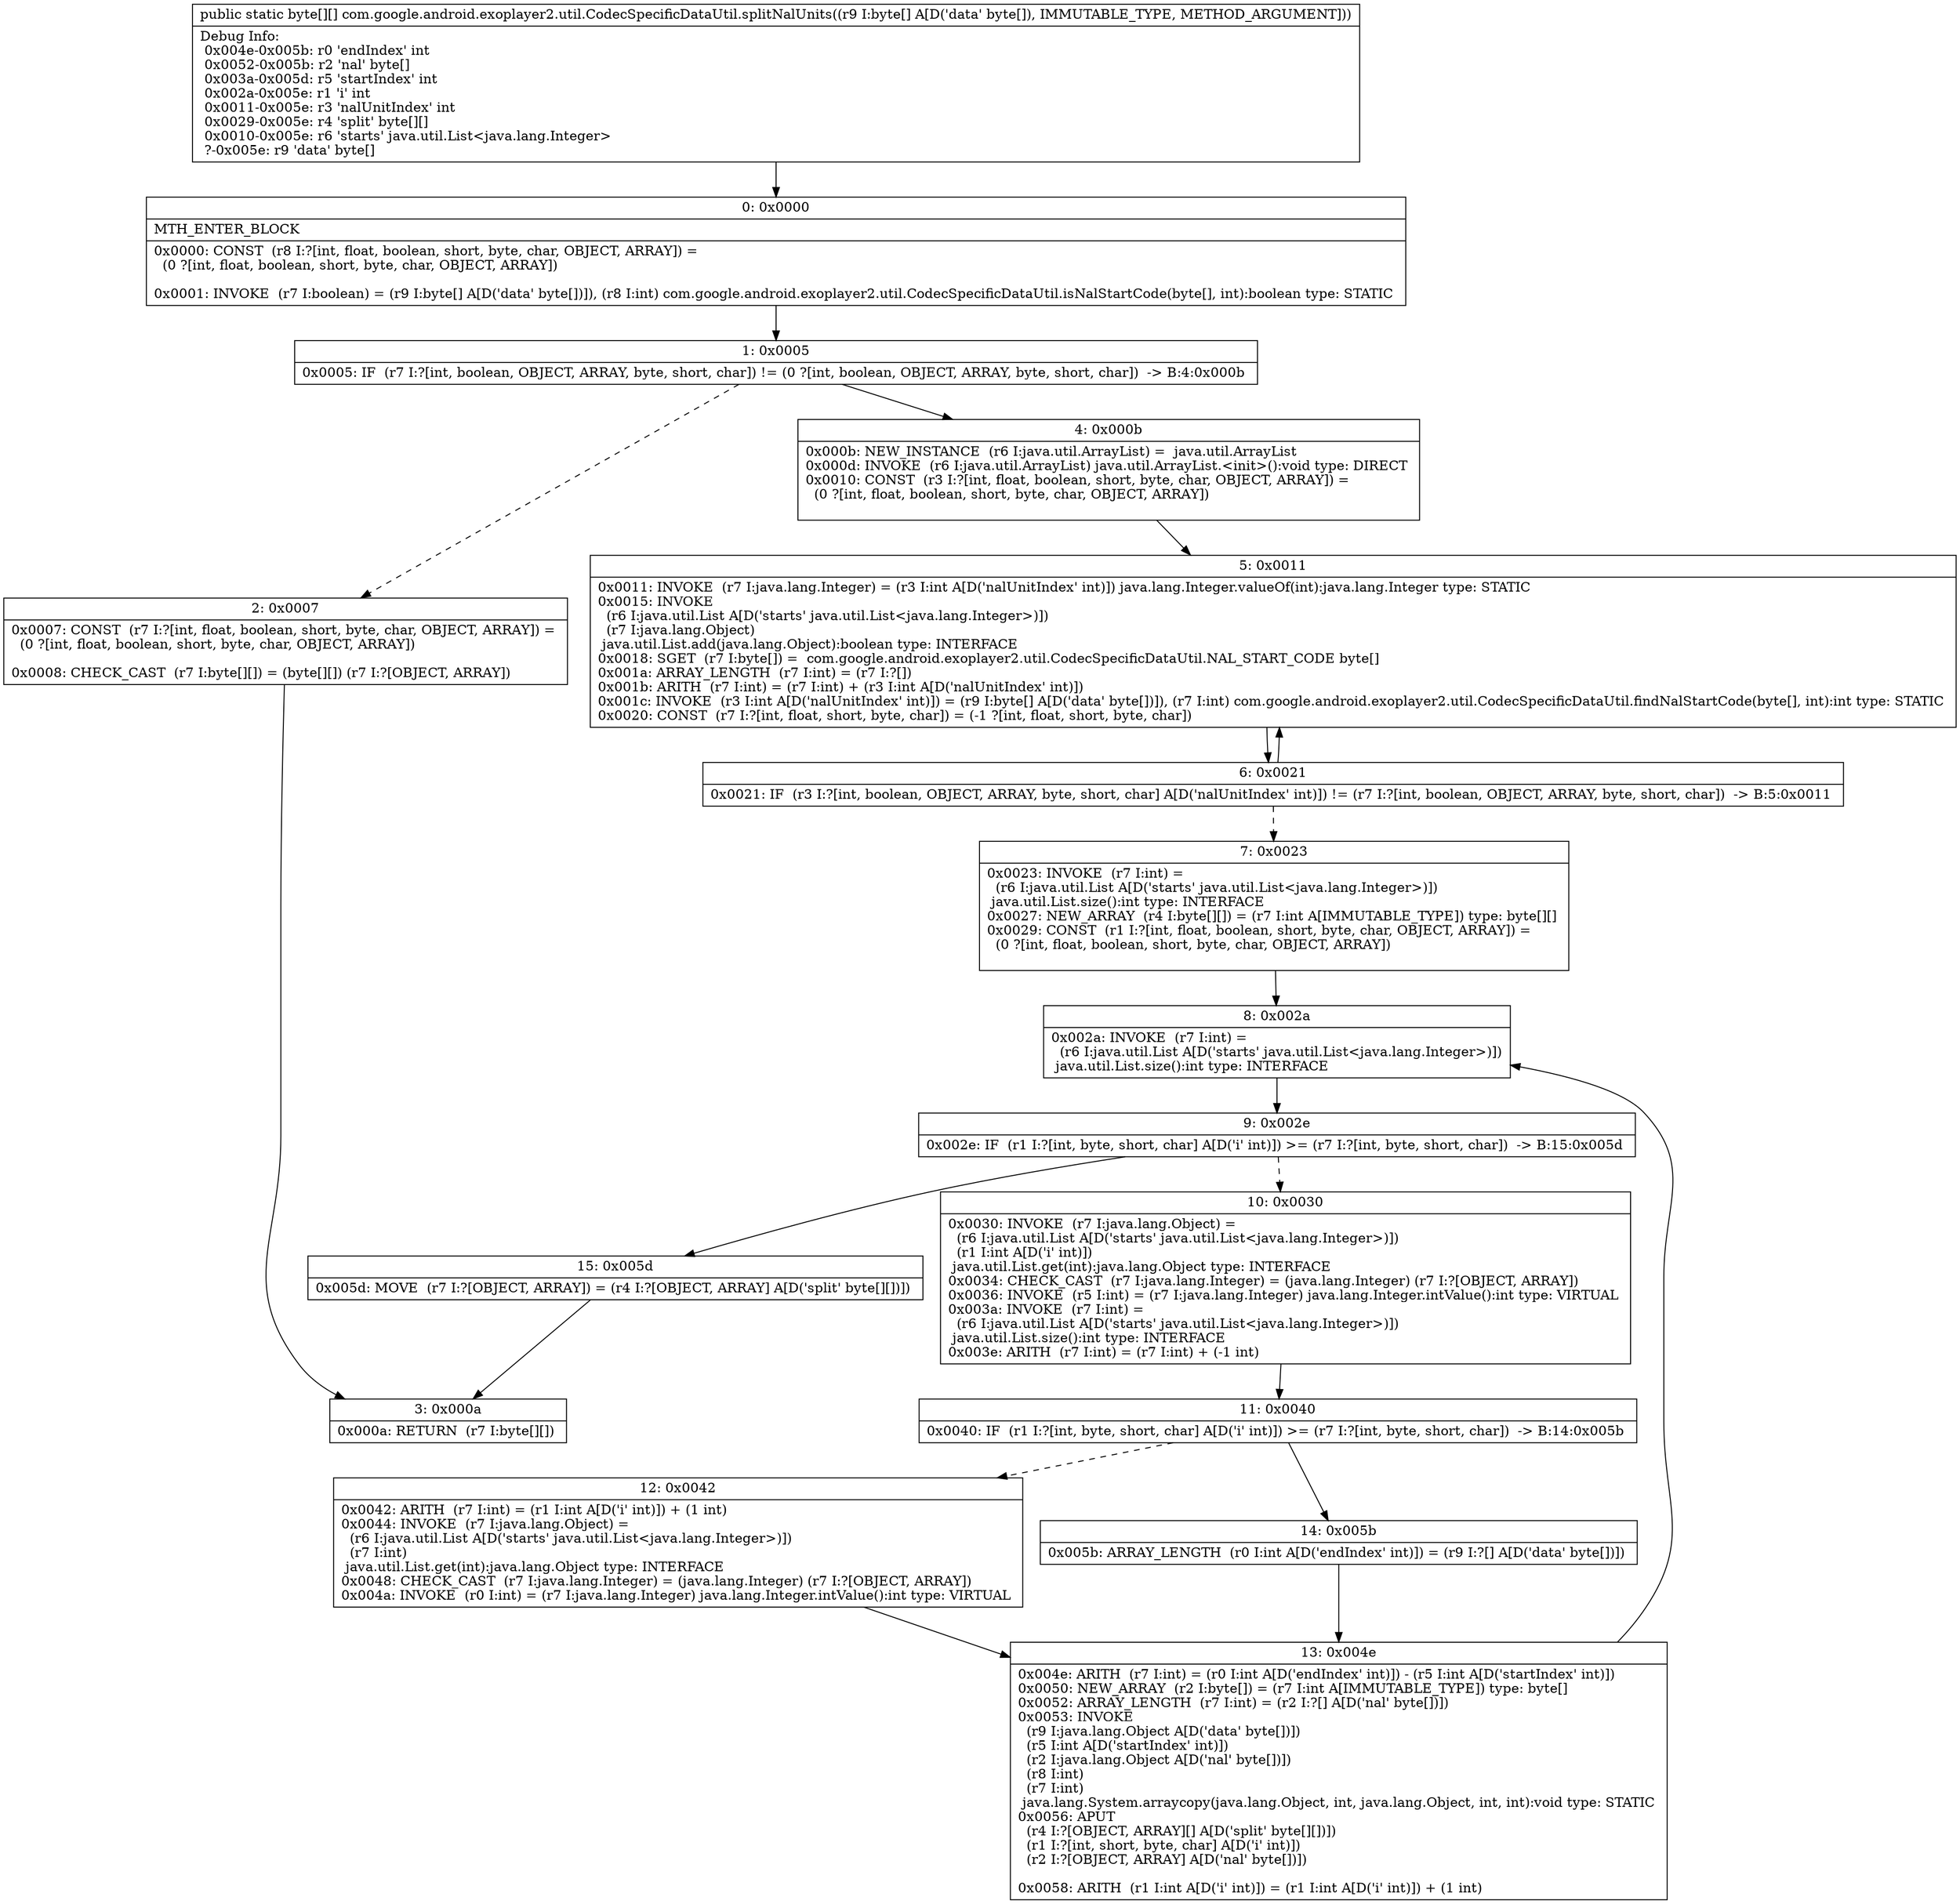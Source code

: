 digraph "CFG forcom.google.android.exoplayer2.util.CodecSpecificDataUtil.splitNalUnits([B)[[B" {
Node_0 [shape=record,label="{0\:\ 0x0000|MTH_ENTER_BLOCK\l|0x0000: CONST  (r8 I:?[int, float, boolean, short, byte, char, OBJECT, ARRAY]) = \l  (0 ?[int, float, boolean, short, byte, char, OBJECT, ARRAY])\l \l0x0001: INVOKE  (r7 I:boolean) = (r9 I:byte[] A[D('data' byte[])]), (r8 I:int) com.google.android.exoplayer2.util.CodecSpecificDataUtil.isNalStartCode(byte[], int):boolean type: STATIC \l}"];
Node_1 [shape=record,label="{1\:\ 0x0005|0x0005: IF  (r7 I:?[int, boolean, OBJECT, ARRAY, byte, short, char]) != (0 ?[int, boolean, OBJECT, ARRAY, byte, short, char])  \-\> B:4:0x000b \l}"];
Node_2 [shape=record,label="{2\:\ 0x0007|0x0007: CONST  (r7 I:?[int, float, boolean, short, byte, char, OBJECT, ARRAY]) = \l  (0 ?[int, float, boolean, short, byte, char, OBJECT, ARRAY])\l \l0x0008: CHECK_CAST  (r7 I:byte[][]) = (byte[][]) (r7 I:?[OBJECT, ARRAY]) \l}"];
Node_3 [shape=record,label="{3\:\ 0x000a|0x000a: RETURN  (r7 I:byte[][]) \l}"];
Node_4 [shape=record,label="{4\:\ 0x000b|0x000b: NEW_INSTANCE  (r6 I:java.util.ArrayList) =  java.util.ArrayList \l0x000d: INVOKE  (r6 I:java.util.ArrayList) java.util.ArrayList.\<init\>():void type: DIRECT \l0x0010: CONST  (r3 I:?[int, float, boolean, short, byte, char, OBJECT, ARRAY]) = \l  (0 ?[int, float, boolean, short, byte, char, OBJECT, ARRAY])\l \l}"];
Node_5 [shape=record,label="{5\:\ 0x0011|0x0011: INVOKE  (r7 I:java.lang.Integer) = (r3 I:int A[D('nalUnitIndex' int)]) java.lang.Integer.valueOf(int):java.lang.Integer type: STATIC \l0x0015: INVOKE  \l  (r6 I:java.util.List A[D('starts' java.util.List\<java.lang.Integer\>)])\l  (r7 I:java.lang.Object)\l java.util.List.add(java.lang.Object):boolean type: INTERFACE \l0x0018: SGET  (r7 I:byte[]) =  com.google.android.exoplayer2.util.CodecSpecificDataUtil.NAL_START_CODE byte[] \l0x001a: ARRAY_LENGTH  (r7 I:int) = (r7 I:?[]) \l0x001b: ARITH  (r7 I:int) = (r7 I:int) + (r3 I:int A[D('nalUnitIndex' int)]) \l0x001c: INVOKE  (r3 I:int A[D('nalUnitIndex' int)]) = (r9 I:byte[] A[D('data' byte[])]), (r7 I:int) com.google.android.exoplayer2.util.CodecSpecificDataUtil.findNalStartCode(byte[], int):int type: STATIC \l0x0020: CONST  (r7 I:?[int, float, short, byte, char]) = (\-1 ?[int, float, short, byte, char]) \l}"];
Node_6 [shape=record,label="{6\:\ 0x0021|0x0021: IF  (r3 I:?[int, boolean, OBJECT, ARRAY, byte, short, char] A[D('nalUnitIndex' int)]) != (r7 I:?[int, boolean, OBJECT, ARRAY, byte, short, char])  \-\> B:5:0x0011 \l}"];
Node_7 [shape=record,label="{7\:\ 0x0023|0x0023: INVOKE  (r7 I:int) = \l  (r6 I:java.util.List A[D('starts' java.util.List\<java.lang.Integer\>)])\l java.util.List.size():int type: INTERFACE \l0x0027: NEW_ARRAY  (r4 I:byte[][]) = (r7 I:int A[IMMUTABLE_TYPE]) type: byte[][] \l0x0029: CONST  (r1 I:?[int, float, boolean, short, byte, char, OBJECT, ARRAY]) = \l  (0 ?[int, float, boolean, short, byte, char, OBJECT, ARRAY])\l \l}"];
Node_8 [shape=record,label="{8\:\ 0x002a|0x002a: INVOKE  (r7 I:int) = \l  (r6 I:java.util.List A[D('starts' java.util.List\<java.lang.Integer\>)])\l java.util.List.size():int type: INTERFACE \l}"];
Node_9 [shape=record,label="{9\:\ 0x002e|0x002e: IF  (r1 I:?[int, byte, short, char] A[D('i' int)]) \>= (r7 I:?[int, byte, short, char])  \-\> B:15:0x005d \l}"];
Node_10 [shape=record,label="{10\:\ 0x0030|0x0030: INVOKE  (r7 I:java.lang.Object) = \l  (r6 I:java.util.List A[D('starts' java.util.List\<java.lang.Integer\>)])\l  (r1 I:int A[D('i' int)])\l java.util.List.get(int):java.lang.Object type: INTERFACE \l0x0034: CHECK_CAST  (r7 I:java.lang.Integer) = (java.lang.Integer) (r7 I:?[OBJECT, ARRAY]) \l0x0036: INVOKE  (r5 I:int) = (r7 I:java.lang.Integer) java.lang.Integer.intValue():int type: VIRTUAL \l0x003a: INVOKE  (r7 I:int) = \l  (r6 I:java.util.List A[D('starts' java.util.List\<java.lang.Integer\>)])\l java.util.List.size():int type: INTERFACE \l0x003e: ARITH  (r7 I:int) = (r7 I:int) + (\-1 int) \l}"];
Node_11 [shape=record,label="{11\:\ 0x0040|0x0040: IF  (r1 I:?[int, byte, short, char] A[D('i' int)]) \>= (r7 I:?[int, byte, short, char])  \-\> B:14:0x005b \l}"];
Node_12 [shape=record,label="{12\:\ 0x0042|0x0042: ARITH  (r7 I:int) = (r1 I:int A[D('i' int)]) + (1 int) \l0x0044: INVOKE  (r7 I:java.lang.Object) = \l  (r6 I:java.util.List A[D('starts' java.util.List\<java.lang.Integer\>)])\l  (r7 I:int)\l java.util.List.get(int):java.lang.Object type: INTERFACE \l0x0048: CHECK_CAST  (r7 I:java.lang.Integer) = (java.lang.Integer) (r7 I:?[OBJECT, ARRAY]) \l0x004a: INVOKE  (r0 I:int) = (r7 I:java.lang.Integer) java.lang.Integer.intValue():int type: VIRTUAL \l}"];
Node_13 [shape=record,label="{13\:\ 0x004e|0x004e: ARITH  (r7 I:int) = (r0 I:int A[D('endIndex' int)]) \- (r5 I:int A[D('startIndex' int)]) \l0x0050: NEW_ARRAY  (r2 I:byte[]) = (r7 I:int A[IMMUTABLE_TYPE]) type: byte[] \l0x0052: ARRAY_LENGTH  (r7 I:int) = (r2 I:?[] A[D('nal' byte[])]) \l0x0053: INVOKE  \l  (r9 I:java.lang.Object A[D('data' byte[])])\l  (r5 I:int A[D('startIndex' int)])\l  (r2 I:java.lang.Object A[D('nal' byte[])])\l  (r8 I:int)\l  (r7 I:int)\l java.lang.System.arraycopy(java.lang.Object, int, java.lang.Object, int, int):void type: STATIC \l0x0056: APUT  \l  (r4 I:?[OBJECT, ARRAY][] A[D('split' byte[][])])\l  (r1 I:?[int, short, byte, char] A[D('i' int)])\l  (r2 I:?[OBJECT, ARRAY] A[D('nal' byte[])])\l \l0x0058: ARITH  (r1 I:int A[D('i' int)]) = (r1 I:int A[D('i' int)]) + (1 int) \l}"];
Node_14 [shape=record,label="{14\:\ 0x005b|0x005b: ARRAY_LENGTH  (r0 I:int A[D('endIndex' int)]) = (r9 I:?[] A[D('data' byte[])]) \l}"];
Node_15 [shape=record,label="{15\:\ 0x005d|0x005d: MOVE  (r7 I:?[OBJECT, ARRAY]) = (r4 I:?[OBJECT, ARRAY] A[D('split' byte[][])]) \l}"];
MethodNode[shape=record,label="{public static byte[][] com.google.android.exoplayer2.util.CodecSpecificDataUtil.splitNalUnits((r9 I:byte[] A[D('data' byte[]), IMMUTABLE_TYPE, METHOD_ARGUMENT]))  | Debug Info:\l  0x004e\-0x005b: r0 'endIndex' int\l  0x0052\-0x005b: r2 'nal' byte[]\l  0x003a\-0x005d: r5 'startIndex' int\l  0x002a\-0x005e: r1 'i' int\l  0x0011\-0x005e: r3 'nalUnitIndex' int\l  0x0029\-0x005e: r4 'split' byte[][]\l  0x0010\-0x005e: r6 'starts' java.util.List\<java.lang.Integer\>\l  ?\-0x005e: r9 'data' byte[]\l}"];
MethodNode -> Node_0;
Node_0 -> Node_1;
Node_1 -> Node_2[style=dashed];
Node_1 -> Node_4;
Node_2 -> Node_3;
Node_4 -> Node_5;
Node_5 -> Node_6;
Node_6 -> Node_5;
Node_6 -> Node_7[style=dashed];
Node_7 -> Node_8;
Node_8 -> Node_9;
Node_9 -> Node_10[style=dashed];
Node_9 -> Node_15;
Node_10 -> Node_11;
Node_11 -> Node_12[style=dashed];
Node_11 -> Node_14;
Node_12 -> Node_13;
Node_13 -> Node_8;
Node_14 -> Node_13;
Node_15 -> Node_3;
}

